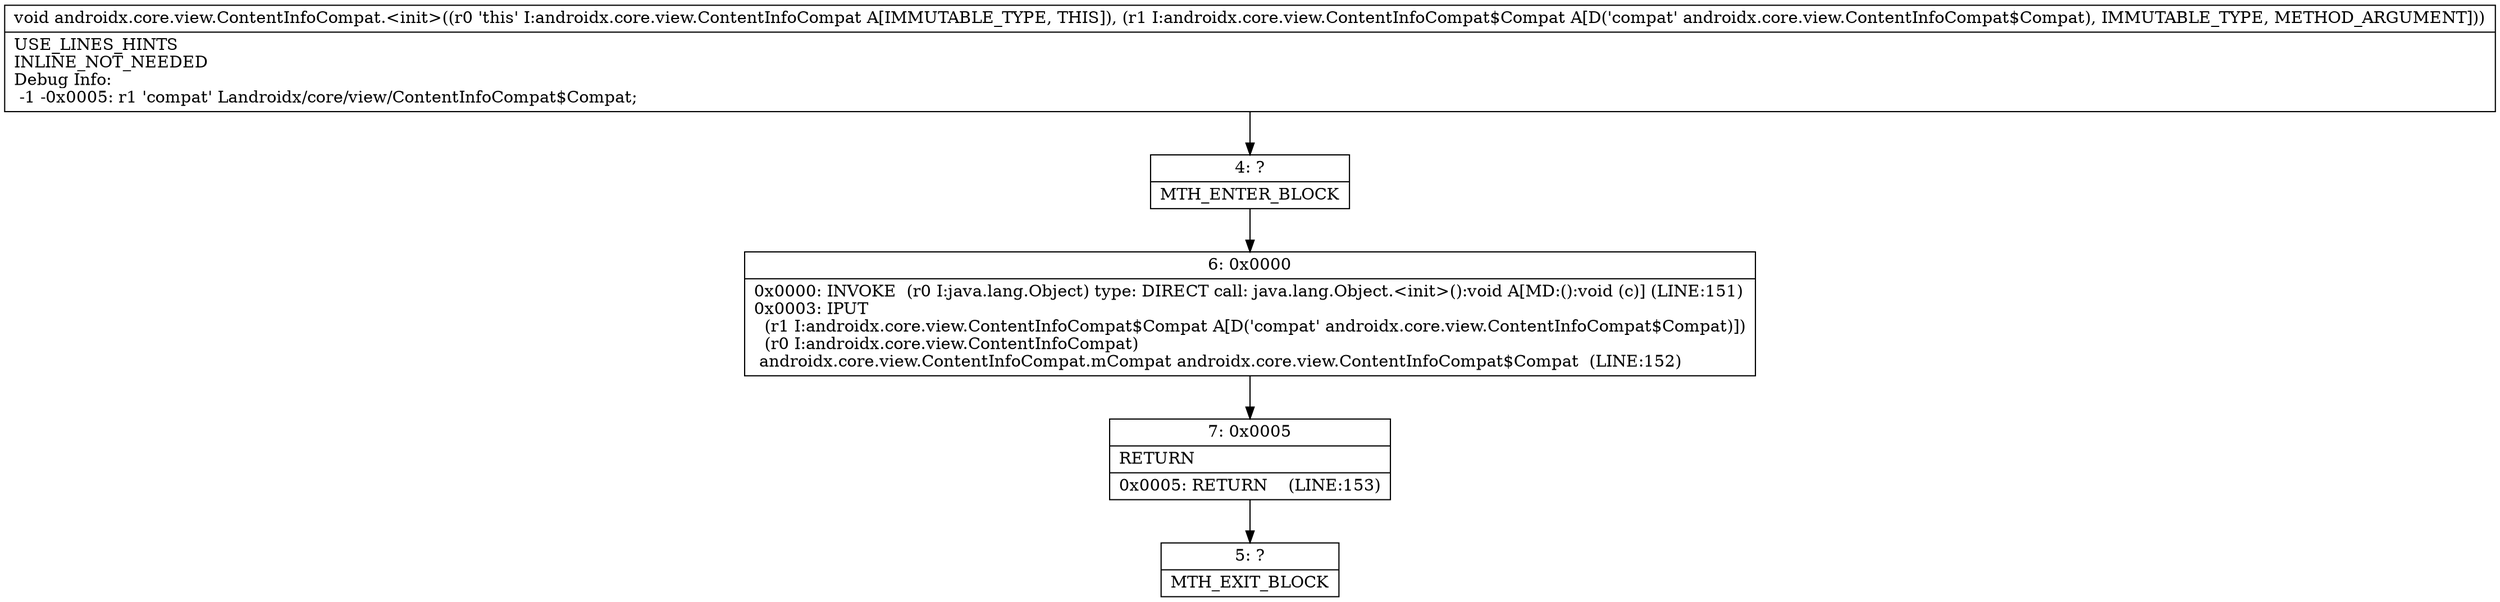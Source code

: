 digraph "CFG forandroidx.core.view.ContentInfoCompat.\<init\>(Landroidx\/core\/view\/ContentInfoCompat$Compat;)V" {
Node_4 [shape=record,label="{4\:\ ?|MTH_ENTER_BLOCK\l}"];
Node_6 [shape=record,label="{6\:\ 0x0000|0x0000: INVOKE  (r0 I:java.lang.Object) type: DIRECT call: java.lang.Object.\<init\>():void A[MD:():void (c)] (LINE:151)\l0x0003: IPUT  \l  (r1 I:androidx.core.view.ContentInfoCompat$Compat A[D('compat' androidx.core.view.ContentInfoCompat$Compat)])\l  (r0 I:androidx.core.view.ContentInfoCompat)\l androidx.core.view.ContentInfoCompat.mCompat androidx.core.view.ContentInfoCompat$Compat  (LINE:152)\l}"];
Node_7 [shape=record,label="{7\:\ 0x0005|RETURN\l|0x0005: RETURN    (LINE:153)\l}"];
Node_5 [shape=record,label="{5\:\ ?|MTH_EXIT_BLOCK\l}"];
MethodNode[shape=record,label="{void androidx.core.view.ContentInfoCompat.\<init\>((r0 'this' I:androidx.core.view.ContentInfoCompat A[IMMUTABLE_TYPE, THIS]), (r1 I:androidx.core.view.ContentInfoCompat$Compat A[D('compat' androidx.core.view.ContentInfoCompat$Compat), IMMUTABLE_TYPE, METHOD_ARGUMENT]))  | USE_LINES_HINTS\lINLINE_NOT_NEEDED\lDebug Info:\l  \-1 \-0x0005: r1 'compat' Landroidx\/core\/view\/ContentInfoCompat$Compat;\l}"];
MethodNode -> Node_4;Node_4 -> Node_6;
Node_6 -> Node_7;
Node_7 -> Node_5;
}

